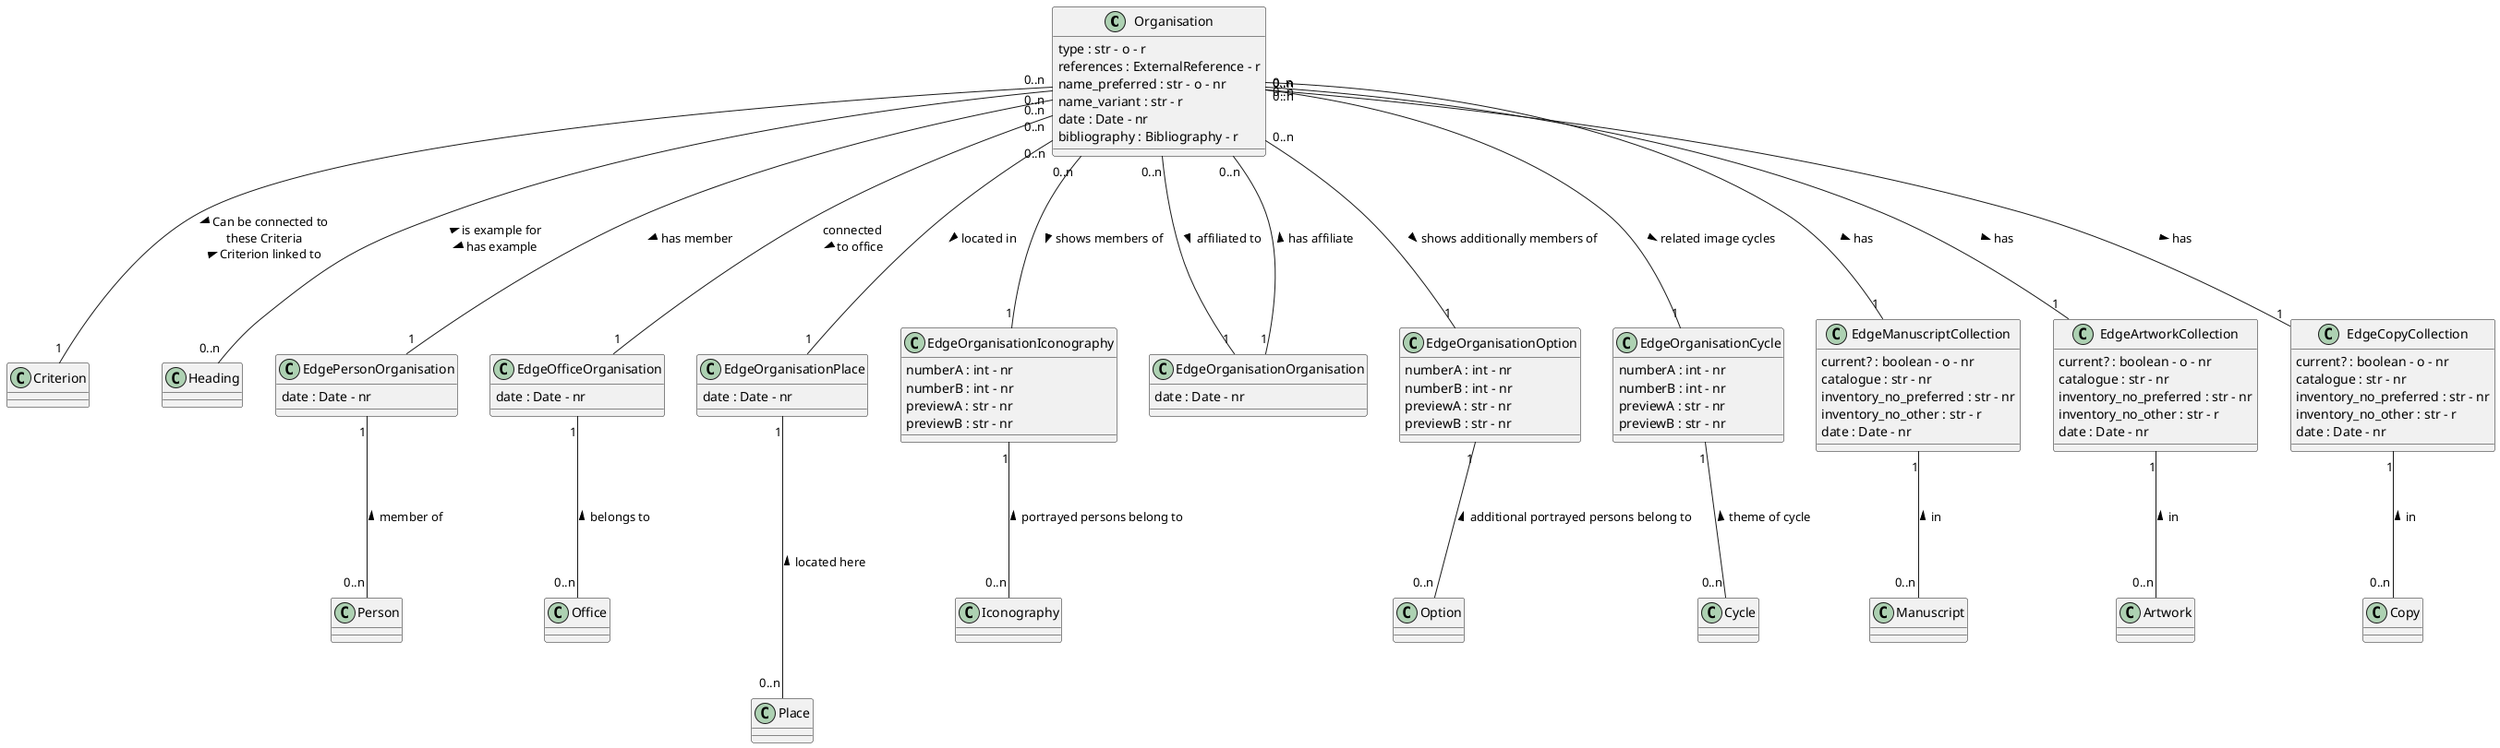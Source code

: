 @startuml 
class Organisation
Organisation : type : str - o - r
Organisation : references : ExternalReference - r
Organisation : name_preferred : str - o - nr
Organisation : name_variant : str - r
Organisation : date : Date - nr
Organisation : bibliography : Bibliography - r


class Person 

class Office

class Place 

class Iconography

class Option 
    
class Criterion


class Cycle

class Artwork 

class Manuscript

class Copy

class Heading

class EdgeOrganisationOrganisation
EdgeOrganisationOrganisation : date : Date - nr


class EdgePersonOrganisation
EdgePersonOrganisation : date : Date - nr

class EdgeOfficeOrganisation
EdgeOfficeOrganisation : date : Date - nr


class EdgeOrganisationPlace
EdgeOrganisationPlace : date : Date - nr

class EdgeOrganisationIconography
EdgeOrganisationIconography : numberA : int - nr
EdgeOrganisationIconography : numberB : int - nr
EdgeOrganisationIconography : previewA : str - nr
EdgeOrganisationIconography : previewB : str - nr

class EdgeOrganisationOption
EdgeOrganisationOption : numberA : int - nr
EdgeOrganisationOption : numberB : int - nr
EdgeOrganisationOption : previewA : str - nr
EdgeOrganisationOption : previewB : str - nr

class EdgeOrganisationCycle
EdgeOrganisationCycle : numberA : int - nr
EdgeOrganisationCycle : numberB : int - nr
EdgeOrganisationCycle : previewA : str - nr
EdgeOrganisationCycle : previewB : str - nr


class EdgeManuscriptCollection
EdgeManuscriptCollection : current? : boolean - o - nr
EdgeManuscriptCollection : catalogue : str - nr
EdgeManuscriptCollection : inventory_no_preferred : str - nr
EdgeManuscriptCollection : inventory_no_other : str - r
EdgeManuscriptCollection : date : Date - nr

class EdgeArtworkCollection
EdgeArtworkCollection : current? : boolean - o - nr
EdgeArtworkCollection : catalogue : str - nr
EdgeArtworkCollection : inventory_no_preferred : str - nr
EdgeArtworkCollection : inventory_no_other : str - r
EdgeArtworkCollection : date : Date - nr

class EdgeCopyCollection
EdgeCopyCollection : current? : boolean - o - nr
EdgeCopyCollection : catalogue : str - nr
EdgeCopyCollection : inventory_no_preferred : str - nr
EdgeCopyCollection : inventory_no_other : str - r
EdgeCopyCollection : date : Date - nr

Organisation "0..n" --- "1" EdgeOrganisationOrganisation : affiliated to >
EdgeOrganisationOrganisation "1" --- "0..n" Organisation : has affiliate >


Organisation "0..n" --- "1" EdgePersonOrganisation : has member >
EdgePersonOrganisation "1" --- "0..n" Person : member of <

Organisation "0..n" --- "1" EdgeOfficeOrganisation : connected \n to office >
EdgeOfficeOrganisation "1" --- "0..n" Office : belongs to <


Organisation "0..n" --- "1" EdgeOrganisationPlace : located in >
EdgeOrganisationPlace "1" ---- "0..n" Place : located here <

Organisation "0..n" --- "1" EdgeOrganisationIconography : shows members of >
EdgeOrganisationIconography "1" --- "0..n" Iconography : portrayed persons belong to <

Organisation "0..n" --- "1" EdgeOrganisationOption : shows additionally members of >
EdgeOrganisationOption "1" --- "0..n" Option : additional portrayed persons belong to <

Organisation "0..n" --- "1" Criterion : > Can be connected to \n these Criteria \n Criterion linked to <

Organisation "0..n" --- "1" EdgeOrganisationCycle : related image cycles >
EdgeOrganisationCycle "1" --- "0..n" Cycle : theme of cycle <


Organisation "0..n" --- "1" EdgeArtworkCollection : has >
EdgeArtworkCollection "1" --- "0..n" Artwork : in <

Organisation "0..n" --- "1" EdgeManuscriptCollection : has >
EdgeManuscriptCollection "1" --- "0..n" Manuscript : in <

Organisation "0..n" --- "1" EdgeCopyCollection : has >
EdgeCopyCollection "1" --- "0..n" Copy : in <

Organisation "0..n" --- "0..n" Heading : < is example for \n has example >



@enduml 
